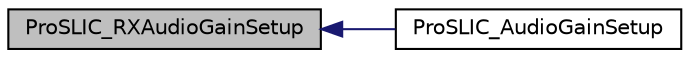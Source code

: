 digraph "ProSLIC_RXAudioGainSetup"
{
  edge [fontname="Helvetica",fontsize="10",labelfontname="Helvetica",labelfontsize="10"];
  node [fontname="Helvetica",fontsize="10",shape=record];
  rankdir="LR";
  Node1 [label="ProSLIC_RXAudioGainSetup",height=0.2,width=0.4,color="black", fillcolor="grey75", style="filled", fontcolor="black"];
  Node1 -> Node2 [dir="back",color="midnightblue",fontsize="10",style="solid",fontname="Helvetica"];
  Node2 [label="ProSLIC_AudioGainSetup",height=0.2,width=0.4,color="black", fillcolor="white", style="filled",URL="$group___g_a_i_n___c_o_n_t_r_o_l.html#ga8ba1019912f5911350c128ca756b2592",tooltip="Configures and sets the audio gains - for both RX (toward the phone) and the TX (toward the network)..."];
}

